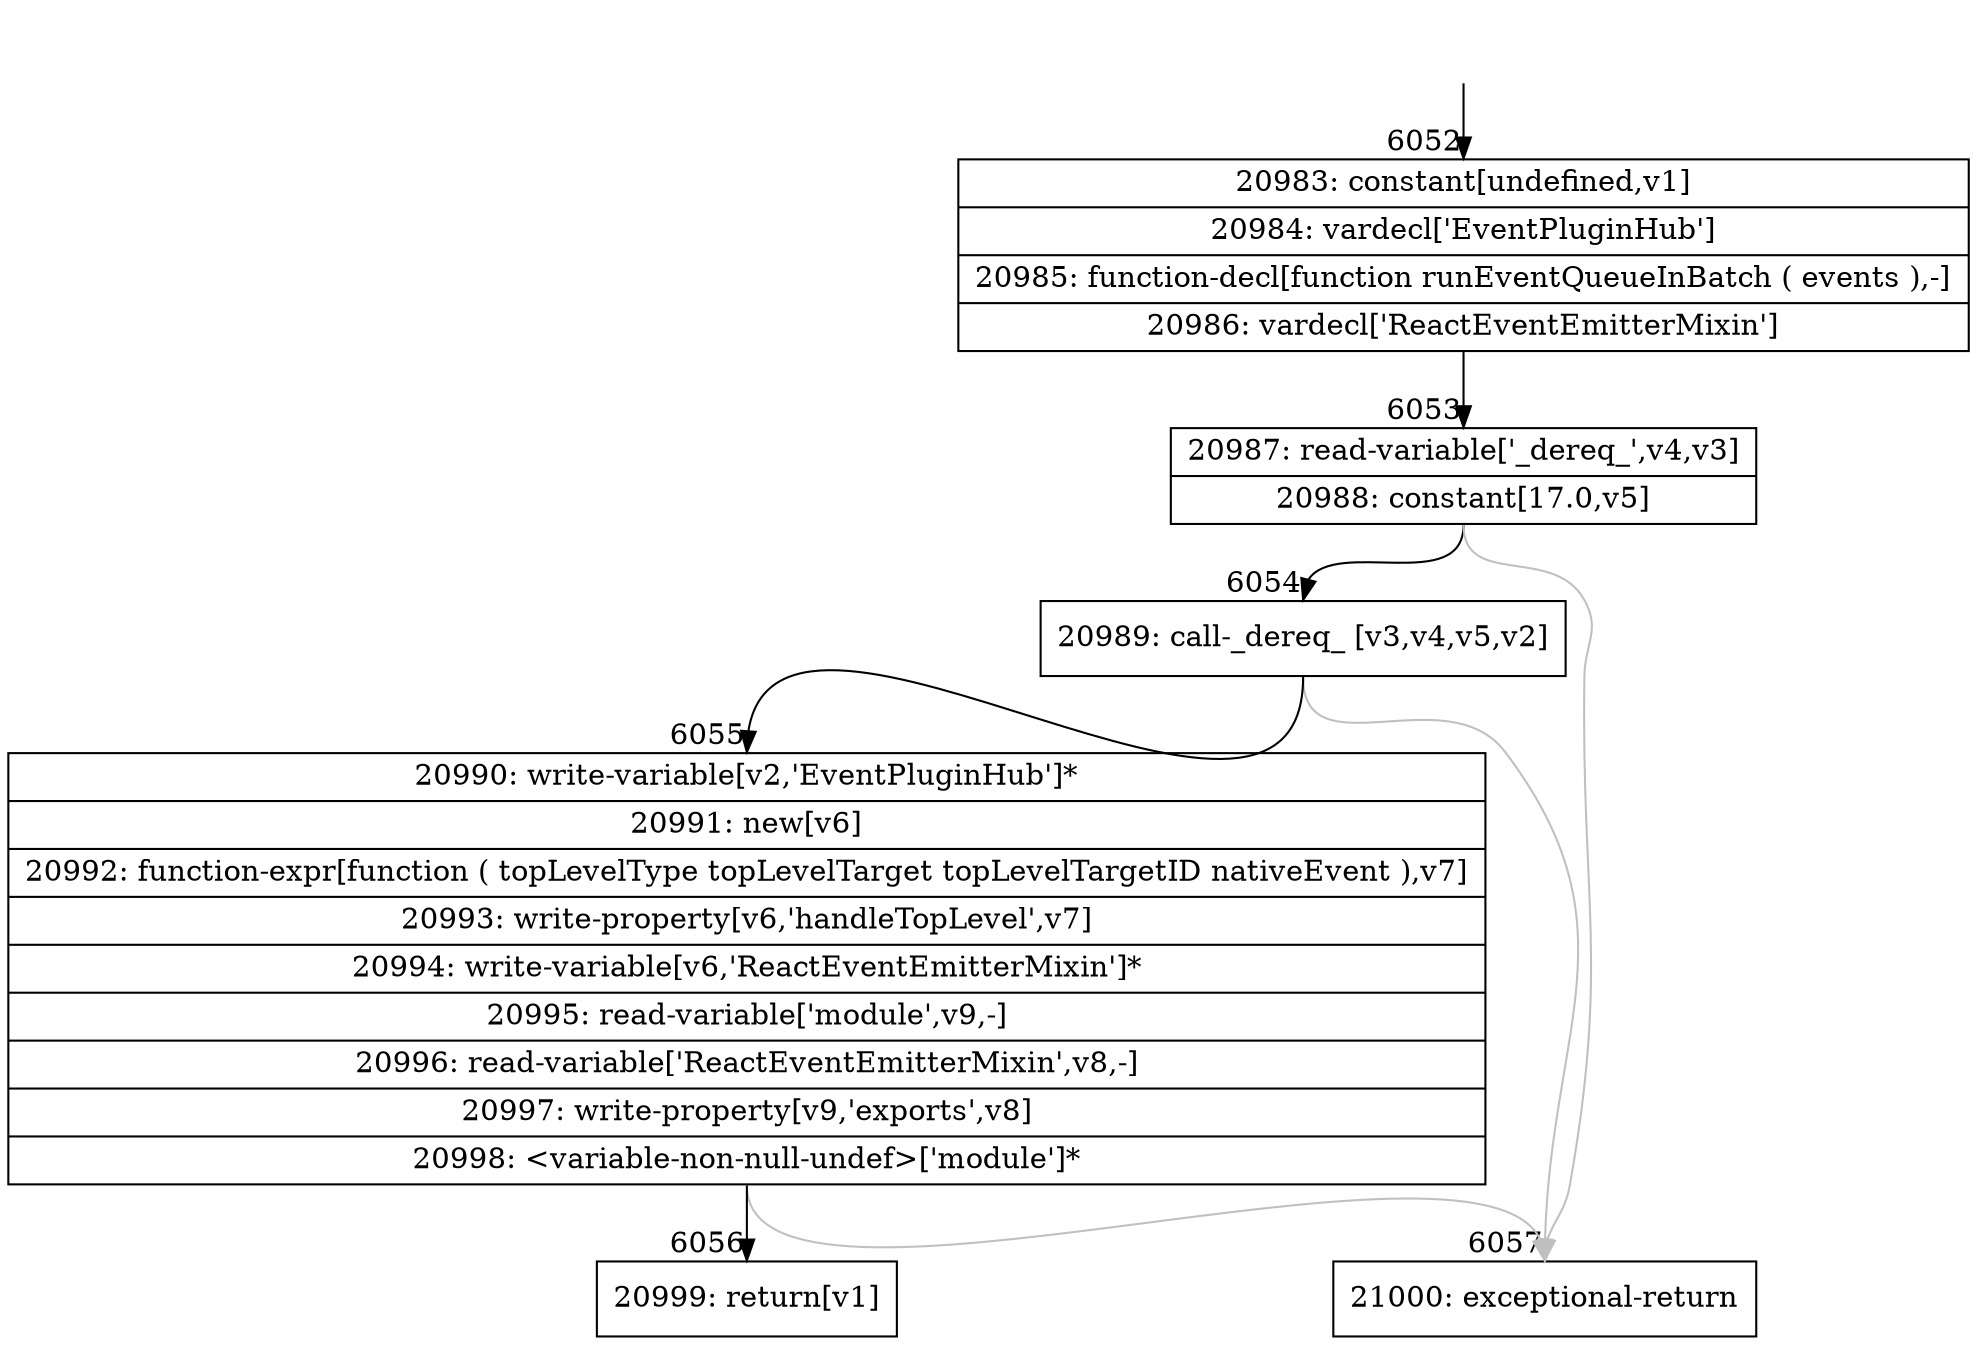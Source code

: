 digraph {
rankdir="TD"
BB_entry409[shape=none,label=""];
BB_entry409 -> BB6052 [tailport=s, headport=n, headlabel="    6052"]
BB6052 [shape=record label="{20983: constant[undefined,v1]|20984: vardecl['EventPluginHub']|20985: function-decl[function runEventQueueInBatch ( events ),-]|20986: vardecl['ReactEventEmitterMixin']}" ] 
BB6052 -> BB6053 [tailport=s, headport=n, headlabel="      6053"]
BB6053 [shape=record label="{20987: read-variable['_dereq_',v4,v3]|20988: constant[17.0,v5]}" ] 
BB6053 -> BB6054 [tailport=s, headport=n, headlabel="      6054"]
BB6053 -> BB6057 [tailport=s, headport=n, color=gray, headlabel="      6057"]
BB6054 [shape=record label="{20989: call-_dereq_ [v3,v4,v5,v2]}" ] 
BB6054 -> BB6055 [tailport=s, headport=n, headlabel="      6055"]
BB6054 -> BB6057 [tailport=s, headport=n, color=gray]
BB6055 [shape=record label="{20990: write-variable[v2,'EventPluginHub']*|20991: new[v6]|20992: function-expr[function ( topLevelType topLevelTarget topLevelTargetID nativeEvent ),v7]|20993: write-property[v6,'handleTopLevel',v7]|20994: write-variable[v6,'ReactEventEmitterMixin']*|20995: read-variable['module',v9,-]|20996: read-variable['ReactEventEmitterMixin',v8,-]|20997: write-property[v9,'exports',v8]|20998: \<variable-non-null-undef\>['module']*}" ] 
BB6055 -> BB6056 [tailport=s, headport=n, headlabel="      6056"]
BB6055 -> BB6057 [tailport=s, headport=n, color=gray]
BB6056 [shape=record label="{20999: return[v1]}" ] 
BB6057 [shape=record label="{21000: exceptional-return}" ] 
//#$~ 10741
}
